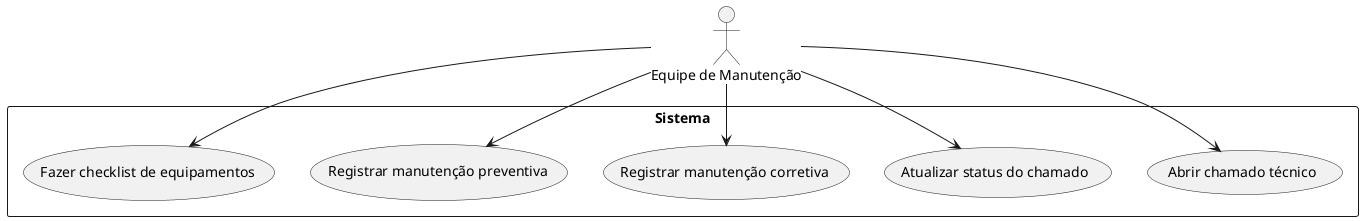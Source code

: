 @startuml maintenanceTeam
actor "Equipe de Manutenção" as EM
rectangle Sistema {
  EM --> (Abrir chamado técnico)
  EM --> (Atualizar status do chamado)
  EM --> (Registrar manutenção corretiva)
  EM --> (Registrar manutenção preventiva)
  EM --> (Fazer checklist de equipamentos)
}
@enduml